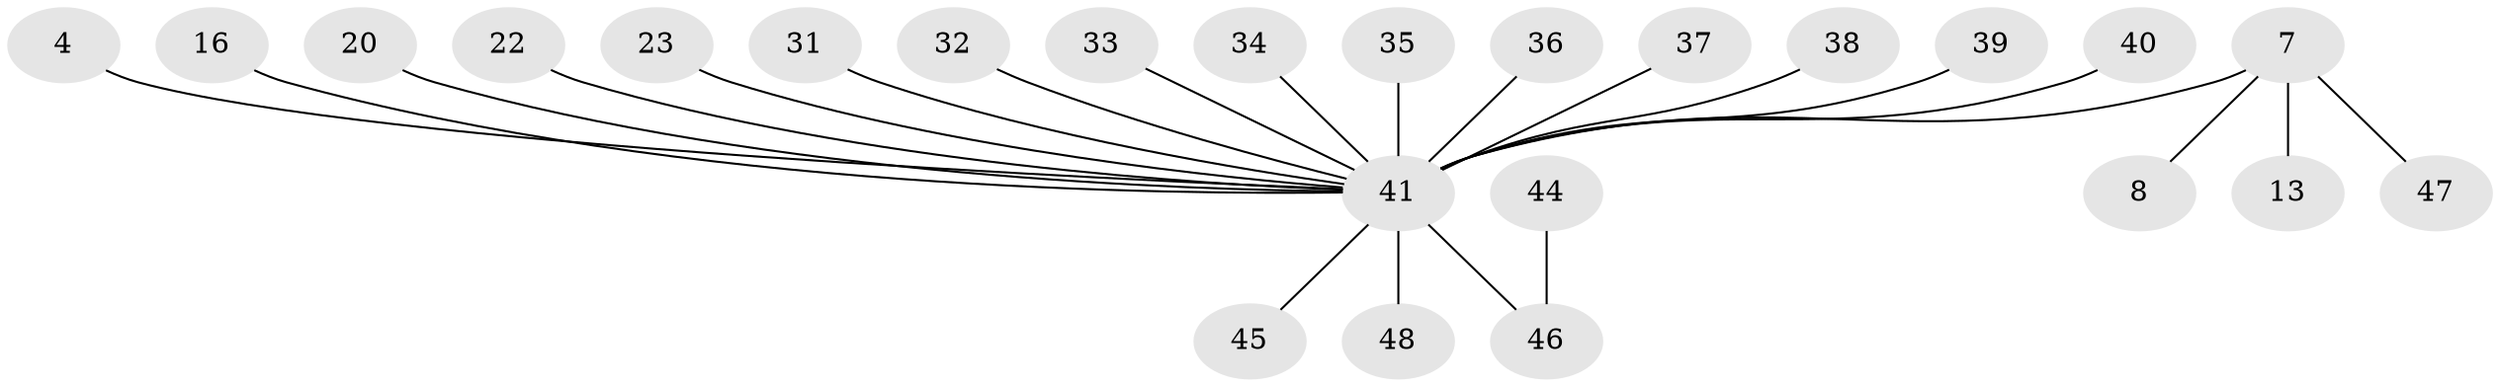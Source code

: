 // original degree distribution, {7: 0.08333333333333333, 3: 0.041666666666666664, 9: 0.041666666666666664, 2: 0.2916666666666667, 6: 0.020833333333333332, 1: 0.5, 4: 0.020833333333333332}
// Generated by graph-tools (version 1.1) at 2025/57/03/04/25 21:57:52]
// undirected, 24 vertices, 23 edges
graph export_dot {
graph [start="1"]
  node [color=gray90,style=filled];
  4 [super="+2"];
  7;
  8;
  13;
  16;
  20;
  22;
  23;
  31;
  32;
  33 [super="+28"];
  34;
  35;
  36;
  37;
  38;
  39;
  40;
  41 [super="+29+12+26"];
  44;
  45 [super="+42"];
  46 [super="+19+30"];
  47 [super="+43"];
  48 [super="+24"];
  4 -- 41 [weight=3];
  7 -- 8;
  7 -- 13;
  7 -- 41 [weight=6];
  7 -- 47;
  16 -- 41;
  20 -- 41;
  22 -- 41;
  23 -- 41;
  31 -- 41;
  32 -- 41;
  33 -- 41 [weight=2];
  34 -- 41;
  35 -- 41;
  36 -- 41 [weight=2];
  37 -- 41;
  38 -- 41;
  39 -- 41;
  40 -- 41;
  41 -- 48;
  41 -- 45;
  41 -- 46 [weight=2];
  44 -- 46;
}
